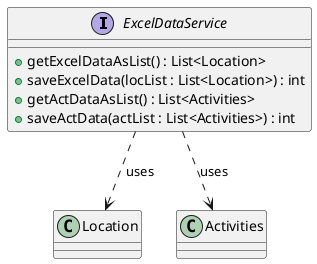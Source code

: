 
@startuml
interface ExcelDataService {
    + getExcelDataAsList() : List<Location>
    + saveExcelData(locList : List<Location>) : int
    + getActDataAsList() : List<Activities>
    + saveActData(actList : List<Activities>) : int
}

class Location {
}

class Activities {
}

ExcelDataService ..> Location : uses
ExcelDataService ..> Activities : uses

@enduml
